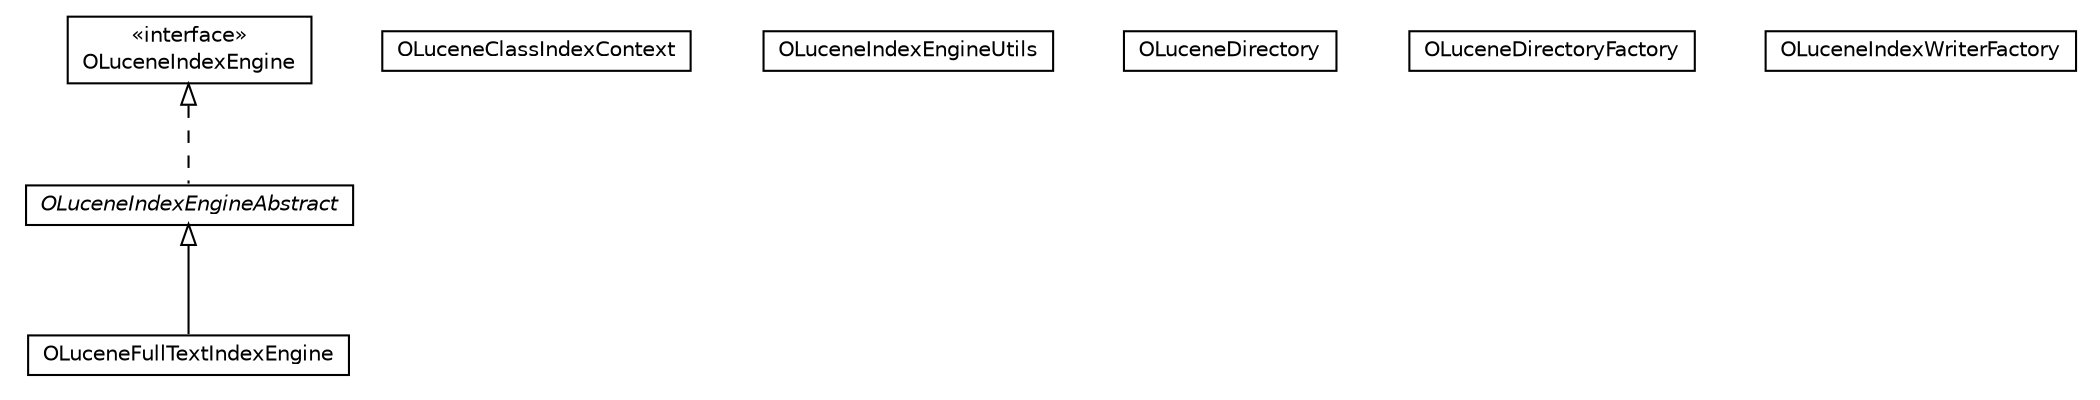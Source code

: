 #!/usr/local/bin/dot
#
# Class diagram 
# Generated by UMLGraph version R5_6-24-gf6e263 (http://www.umlgraph.org/)
#

digraph G {
	edge [fontname="Helvetica",fontsize=10,labelfontname="Helvetica",labelfontsize=10];
	node [fontname="Helvetica",fontsize=10,shape=plaintext];
	nodesep=0.25;
	ranksep=0.5;
	// com.orientechnologies.lucene.engine.OLuceneIndexEngineAbstract
	c764396 [label=<<table title="com.orientechnologies.lucene.engine.OLuceneIndexEngineAbstract" border="0" cellborder="1" cellspacing="0" cellpadding="2" port="p" href="./OLuceneIndexEngineAbstract.html">
		<tr><td><table border="0" cellspacing="0" cellpadding="1">
<tr><td align="center" balign="center"><font face="Helvetica-Oblique"> OLuceneIndexEngineAbstract </font></td></tr>
		</table></td></tr>
		</table>>, URL="./OLuceneIndexEngineAbstract.html", fontname="Helvetica", fontcolor="black", fontsize=10.0];
	// com.orientechnologies.lucene.engine.OLuceneFullTextIndexEngine
	c764397 [label=<<table title="com.orientechnologies.lucene.engine.OLuceneFullTextIndexEngine" border="0" cellborder="1" cellspacing="0" cellpadding="2" port="p" href="./OLuceneFullTextIndexEngine.html">
		<tr><td><table border="0" cellspacing="0" cellpadding="1">
<tr><td align="center" balign="center"> OLuceneFullTextIndexEngine </td></tr>
		</table></td></tr>
		</table>>, URL="./OLuceneFullTextIndexEngine.html", fontname="Helvetica", fontcolor="black", fontsize=10.0];
	// com.orientechnologies.lucene.engine.OLuceneIndexEngine
	c764398 [label=<<table title="com.orientechnologies.lucene.engine.OLuceneIndexEngine" border="0" cellborder="1" cellspacing="0" cellpadding="2" port="p" href="./OLuceneIndexEngine.html">
		<tr><td><table border="0" cellspacing="0" cellpadding="1">
<tr><td align="center" balign="center"> &#171;interface&#187; </td></tr>
<tr><td align="center" balign="center"> OLuceneIndexEngine </td></tr>
		</table></td></tr>
		</table>>, URL="./OLuceneIndexEngine.html", fontname="Helvetica", fontcolor="black", fontsize=10.0];
	// com.orientechnologies.lucene.engine.OLuceneClassIndexContext
	c764399 [label=<<table title="com.orientechnologies.lucene.engine.OLuceneClassIndexContext" border="0" cellborder="1" cellspacing="0" cellpadding="2" port="p" href="./OLuceneClassIndexContext.html">
		<tr><td><table border="0" cellspacing="0" cellpadding="1">
<tr><td align="center" balign="center"> OLuceneClassIndexContext </td></tr>
		</table></td></tr>
		</table>>, URL="./OLuceneClassIndexContext.html", fontname="Helvetica", fontcolor="black", fontsize=10.0];
	// com.orientechnologies.lucene.engine.OLuceneIndexEngineUtils
	c764400 [label=<<table title="com.orientechnologies.lucene.engine.OLuceneIndexEngineUtils" border="0" cellborder="1" cellspacing="0" cellpadding="2" port="p" href="./OLuceneIndexEngineUtils.html">
		<tr><td><table border="0" cellspacing="0" cellpadding="1">
<tr><td align="center" balign="center"> OLuceneIndexEngineUtils </td></tr>
		</table></td></tr>
		</table>>, URL="./OLuceneIndexEngineUtils.html", fontname="Helvetica", fontcolor="black", fontsize=10.0];
	// com.orientechnologies.lucene.engine.OLuceneDirectory
	c764401 [label=<<table title="com.orientechnologies.lucene.engine.OLuceneDirectory" border="0" cellborder="1" cellspacing="0" cellpadding="2" port="p" href="./OLuceneDirectory.html">
		<tr><td><table border="0" cellspacing="0" cellpadding="1">
<tr><td align="center" balign="center"> OLuceneDirectory </td></tr>
		</table></td></tr>
		</table>>, URL="./OLuceneDirectory.html", fontname="Helvetica", fontcolor="black", fontsize=10.0];
	// com.orientechnologies.lucene.engine.OLuceneDirectoryFactory
	c764402 [label=<<table title="com.orientechnologies.lucene.engine.OLuceneDirectoryFactory" border="0" cellborder="1" cellspacing="0" cellpadding="2" port="p" href="./OLuceneDirectoryFactory.html">
		<tr><td><table border="0" cellspacing="0" cellpadding="1">
<tr><td align="center" balign="center"> OLuceneDirectoryFactory </td></tr>
		</table></td></tr>
		</table>>, URL="./OLuceneDirectoryFactory.html", fontname="Helvetica", fontcolor="black", fontsize=10.0];
	// com.orientechnologies.lucene.engine.OLuceneIndexWriterFactory
	c764403 [label=<<table title="com.orientechnologies.lucene.engine.OLuceneIndexWriterFactory" border="0" cellborder="1" cellspacing="0" cellpadding="2" port="p" href="./OLuceneIndexWriterFactory.html">
		<tr><td><table border="0" cellspacing="0" cellpadding="1">
<tr><td align="center" balign="center"> OLuceneIndexWriterFactory </td></tr>
		</table></td></tr>
		</table>>, URL="./OLuceneIndexWriterFactory.html", fontname="Helvetica", fontcolor="black", fontsize=10.0];
	//com.orientechnologies.lucene.engine.OLuceneIndexEngineAbstract implements com.orientechnologies.lucene.engine.OLuceneIndexEngine
	c764398:p -> c764396:p [dir=back,arrowtail=empty,style=dashed];
	//com.orientechnologies.lucene.engine.OLuceneFullTextIndexEngine extends com.orientechnologies.lucene.engine.OLuceneIndexEngineAbstract
	c764396:p -> c764397:p [dir=back,arrowtail=empty];
}

